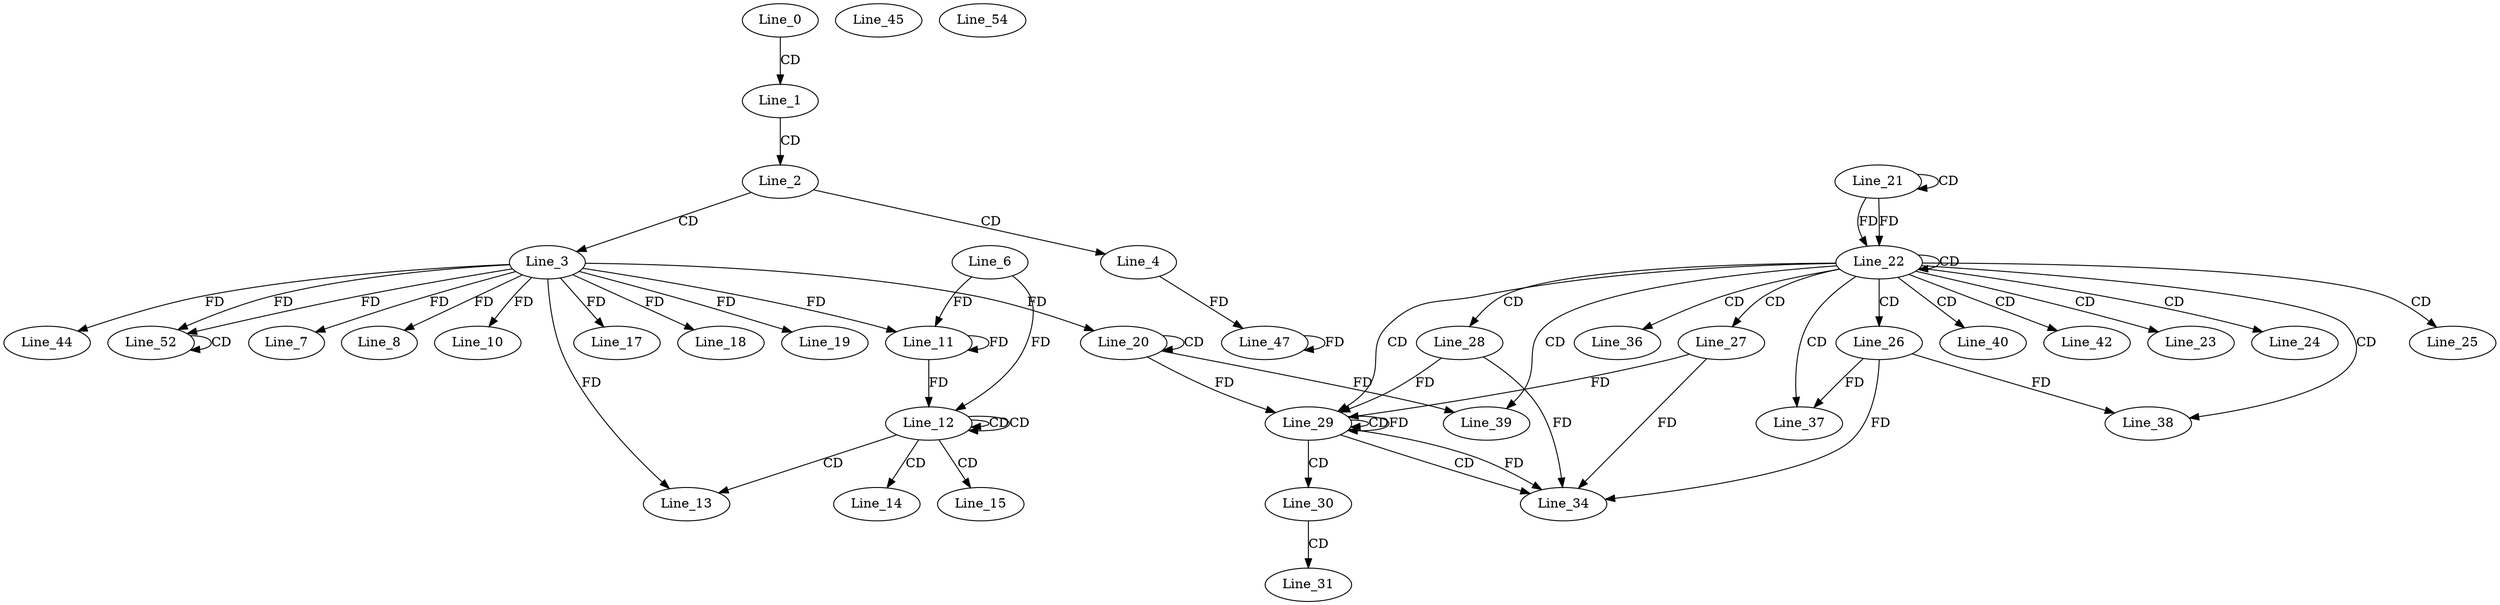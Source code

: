 digraph G {
  Line_0;
  Line_1;
  Line_2;
  Line_3;
  Line_4;
  Line_7;
  Line_8;
  Line_10;
  Line_6;
  Line_11;
  Line_11;
  Line_12;
  Line_12;
  Line_12;
  Line_13;
  Line_14;
  Line_15;
  Line_17;
  Line_18;
  Line_19;
  Line_20;
  Line_20;
  Line_21;
  Line_21;
  Line_22;
  Line_22;
  Line_23;
  Line_24;
  Line_25;
  Line_26;
  Line_27;
  Line_28;
  Line_29;
  Line_29;
  Line_29;
  Line_30;
  Line_31;
  Line_34;
  Line_36;
  Line_37;
  Line_38;
  Line_39;
  Line_40;
  Line_42;
  Line_44;
  Line_45;
  Line_47;
  Line_52;
  Line_52;
  Line_54;
  Line_0 -> Line_1 [ label="CD" ];
  Line_1 -> Line_2 [ label="CD" ];
  Line_2 -> Line_3 [ label="CD" ];
  Line_2 -> Line_4 [ label="CD" ];
  Line_3 -> Line_7 [ label="FD" ];
  Line_3 -> Line_8 [ label="FD" ];
  Line_3 -> Line_10 [ label="FD" ];
  Line_6 -> Line_11 [ label="FD" ];
  Line_11 -> Line_11 [ label="FD" ];
  Line_3 -> Line_11 [ label="FD" ];
  Line_12 -> Line_12 [ label="CD" ];
  Line_12 -> Line_12 [ label="CD" ];
  Line_6 -> Line_12 [ label="FD" ];
  Line_11 -> Line_12 [ label="FD" ];
  Line_12 -> Line_13 [ label="CD" ];
  Line_3 -> Line_13 [ label="FD" ];
  Line_12 -> Line_14 [ label="CD" ];
  Line_12 -> Line_15 [ label="CD" ];
  Line_3 -> Line_17 [ label="FD" ];
  Line_3 -> Line_18 [ label="FD" ];
  Line_3 -> Line_19 [ label="FD" ];
  Line_20 -> Line_20 [ label="CD" ];
  Line_3 -> Line_20 [ label="FD" ];
  Line_21 -> Line_21 [ label="CD" ];
  Line_21 -> Line_22 [ label="FD" ];
  Line_22 -> Line_22 [ label="CD" ];
  Line_21 -> Line_22 [ label="FD" ];
  Line_22 -> Line_23 [ label="CD" ];
  Line_22 -> Line_24 [ label="CD" ];
  Line_22 -> Line_25 [ label="CD" ];
  Line_22 -> Line_26 [ label="CD" ];
  Line_22 -> Line_27 [ label="CD" ];
  Line_22 -> Line_28 [ label="CD" ];
  Line_22 -> Line_29 [ label="CD" ];
  Line_29 -> Line_29 [ label="CD" ];
  Line_29 -> Line_29 [ label="FD" ];
  Line_28 -> Line_29 [ label="FD" ];
  Line_20 -> Line_29 [ label="FD" ];
  Line_27 -> Line_29 [ label="FD" ];
  Line_29 -> Line_30 [ label="CD" ];
  Line_30 -> Line_31 [ label="CD" ];
  Line_29 -> Line_34 [ label="CD" ];
  Line_26 -> Line_34 [ label="FD" ];
  Line_27 -> Line_34 [ label="FD" ];
  Line_29 -> Line_34 [ label="FD" ];
  Line_28 -> Line_34 [ label="FD" ];
  Line_22 -> Line_36 [ label="CD" ];
  Line_22 -> Line_37 [ label="CD" ];
  Line_26 -> Line_37 [ label="FD" ];
  Line_22 -> Line_38 [ label="CD" ];
  Line_26 -> Line_38 [ label="FD" ];
  Line_22 -> Line_39 [ label="CD" ];
  Line_20 -> Line_39 [ label="FD" ];
  Line_22 -> Line_40 [ label="CD" ];
  Line_22 -> Line_42 [ label="CD" ];
  Line_3 -> Line_44 [ label="FD" ];
  Line_4 -> Line_47 [ label="FD" ];
  Line_47 -> Line_47 [ label="FD" ];
  Line_3 -> Line_52 [ label="FD" ];
  Line_52 -> Line_52 [ label="CD" ];
  Line_3 -> Line_52 [ label="FD" ];
}
